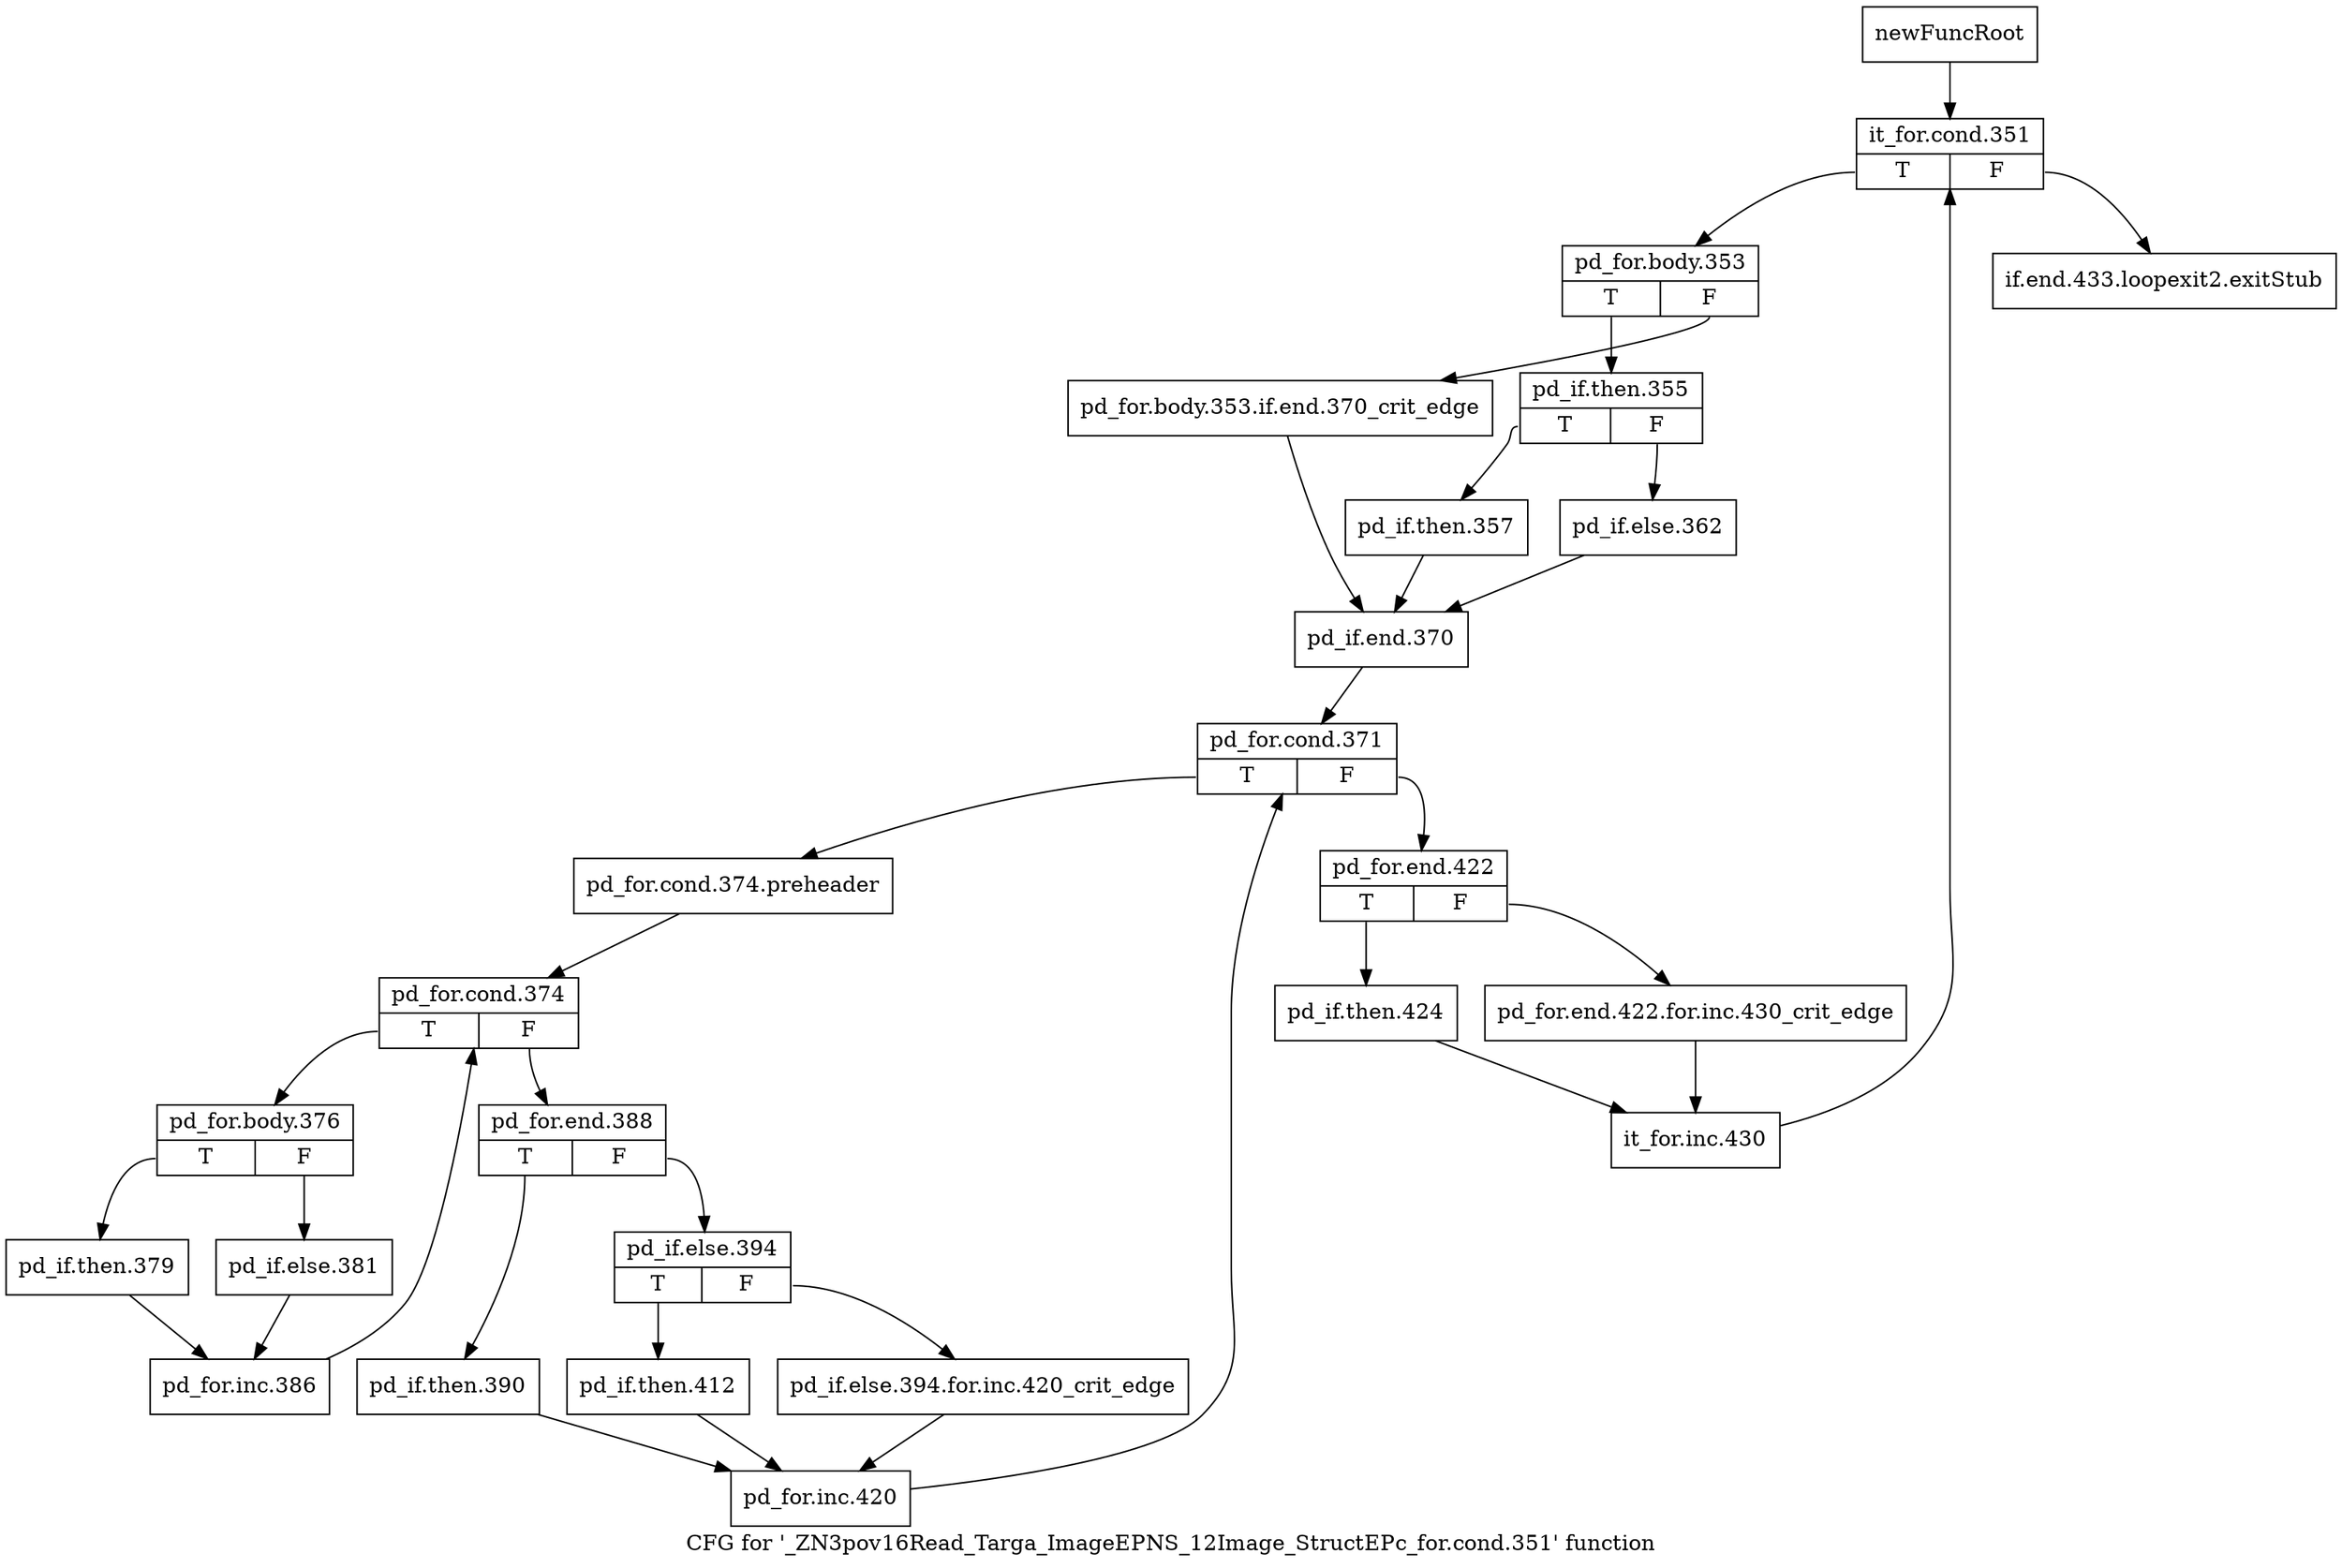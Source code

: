 digraph "CFG for '_ZN3pov16Read_Targa_ImageEPNS_12Image_StructEPc_for.cond.351' function" {
	label="CFG for '_ZN3pov16Read_Targa_ImageEPNS_12Image_StructEPc_for.cond.351' function";

	Node0x24dd4c0 [shape=record,label="{newFuncRoot}"];
	Node0x24dd4c0 -> Node0x24dd560;
	Node0x24dd510 [shape=record,label="{if.end.433.loopexit2.exitStub}"];
	Node0x24dd560 [shape=record,label="{it_for.cond.351|{<s0>T|<s1>F}}"];
	Node0x24dd560:s0 -> Node0x24dd5b0;
	Node0x24dd560:s1 -> Node0x24dd510;
	Node0x24dd5b0 [shape=record,label="{pd_for.body.353|{<s0>T|<s1>F}}"];
	Node0x24dd5b0:s0 -> Node0x24dd650;
	Node0x24dd5b0:s1 -> Node0x24dd600;
	Node0x24dd600 [shape=record,label="{pd_for.body.353.if.end.370_crit_edge}"];
	Node0x24dd600 -> Node0x24dd740;
	Node0x24dd650 [shape=record,label="{pd_if.then.355|{<s0>T|<s1>F}}"];
	Node0x24dd650:s0 -> Node0x24dd6f0;
	Node0x24dd650:s1 -> Node0x24dd6a0;
	Node0x24dd6a0 [shape=record,label="{pd_if.else.362}"];
	Node0x24dd6a0 -> Node0x24dd740;
	Node0x24dd6f0 [shape=record,label="{pd_if.then.357}"];
	Node0x24dd6f0 -> Node0x24dd740;
	Node0x24dd740 [shape=record,label="{pd_if.end.370}"];
	Node0x24dd740 -> Node0x24dd790;
	Node0x24dd790 [shape=record,label="{pd_for.cond.371|{<s0>T|<s1>F}}"];
	Node0x24dd790:s0 -> Node0x24dd920;
	Node0x24dd790:s1 -> Node0x24dd7e0;
	Node0x24dd7e0 [shape=record,label="{pd_for.end.422|{<s0>T|<s1>F}}"];
	Node0x24dd7e0:s0 -> Node0x24dd880;
	Node0x24dd7e0:s1 -> Node0x24dd830;
	Node0x24dd830 [shape=record,label="{pd_for.end.422.for.inc.430_crit_edge}"];
	Node0x24dd830 -> Node0x24dd8d0;
	Node0x24dd880 [shape=record,label="{pd_if.then.424}"];
	Node0x24dd880 -> Node0x24dd8d0;
	Node0x24dd8d0 [shape=record,label="{it_for.inc.430}"];
	Node0x24dd8d0 -> Node0x24dd560;
	Node0x24dd920 [shape=record,label="{pd_for.cond.374.preheader}"];
	Node0x24dd920 -> Node0x24dd970;
	Node0x24dd970 [shape=record,label="{pd_for.cond.374|{<s0>T|<s1>F}}"];
	Node0x24dd970:s0 -> Node0x24ddba0;
	Node0x24dd970:s1 -> Node0x24dd9c0;
	Node0x24dd9c0 [shape=record,label="{pd_for.end.388|{<s0>T|<s1>F}}"];
	Node0x24dd9c0:s0 -> Node0x24ddb00;
	Node0x24dd9c0:s1 -> Node0x24dda10;
	Node0x24dda10 [shape=record,label="{pd_if.else.394|{<s0>T|<s1>F}}"];
	Node0x24dda10:s0 -> Node0x24ddab0;
	Node0x24dda10:s1 -> Node0x24dda60;
	Node0x24dda60 [shape=record,label="{pd_if.else.394.for.inc.420_crit_edge}"];
	Node0x24dda60 -> Node0x24ddb50;
	Node0x24ddab0 [shape=record,label="{pd_if.then.412}"];
	Node0x24ddab0 -> Node0x24ddb50;
	Node0x24ddb00 [shape=record,label="{pd_if.then.390}"];
	Node0x24ddb00 -> Node0x24ddb50;
	Node0x24ddb50 [shape=record,label="{pd_for.inc.420}"];
	Node0x24ddb50 -> Node0x24dd790;
	Node0x24ddba0 [shape=record,label="{pd_for.body.376|{<s0>T|<s1>F}}"];
	Node0x24ddba0:s0 -> Node0x24dfe80;
	Node0x24ddba0:s1 -> Node0x24ddbf0;
	Node0x24ddbf0 [shape=record,label="{pd_if.else.381}"];
	Node0x24ddbf0 -> Node0x24dfed0;
	Node0x24dfe80 [shape=record,label="{pd_if.then.379}"];
	Node0x24dfe80 -> Node0x24dfed0;
	Node0x24dfed0 [shape=record,label="{pd_for.inc.386}"];
	Node0x24dfed0 -> Node0x24dd970;
}
